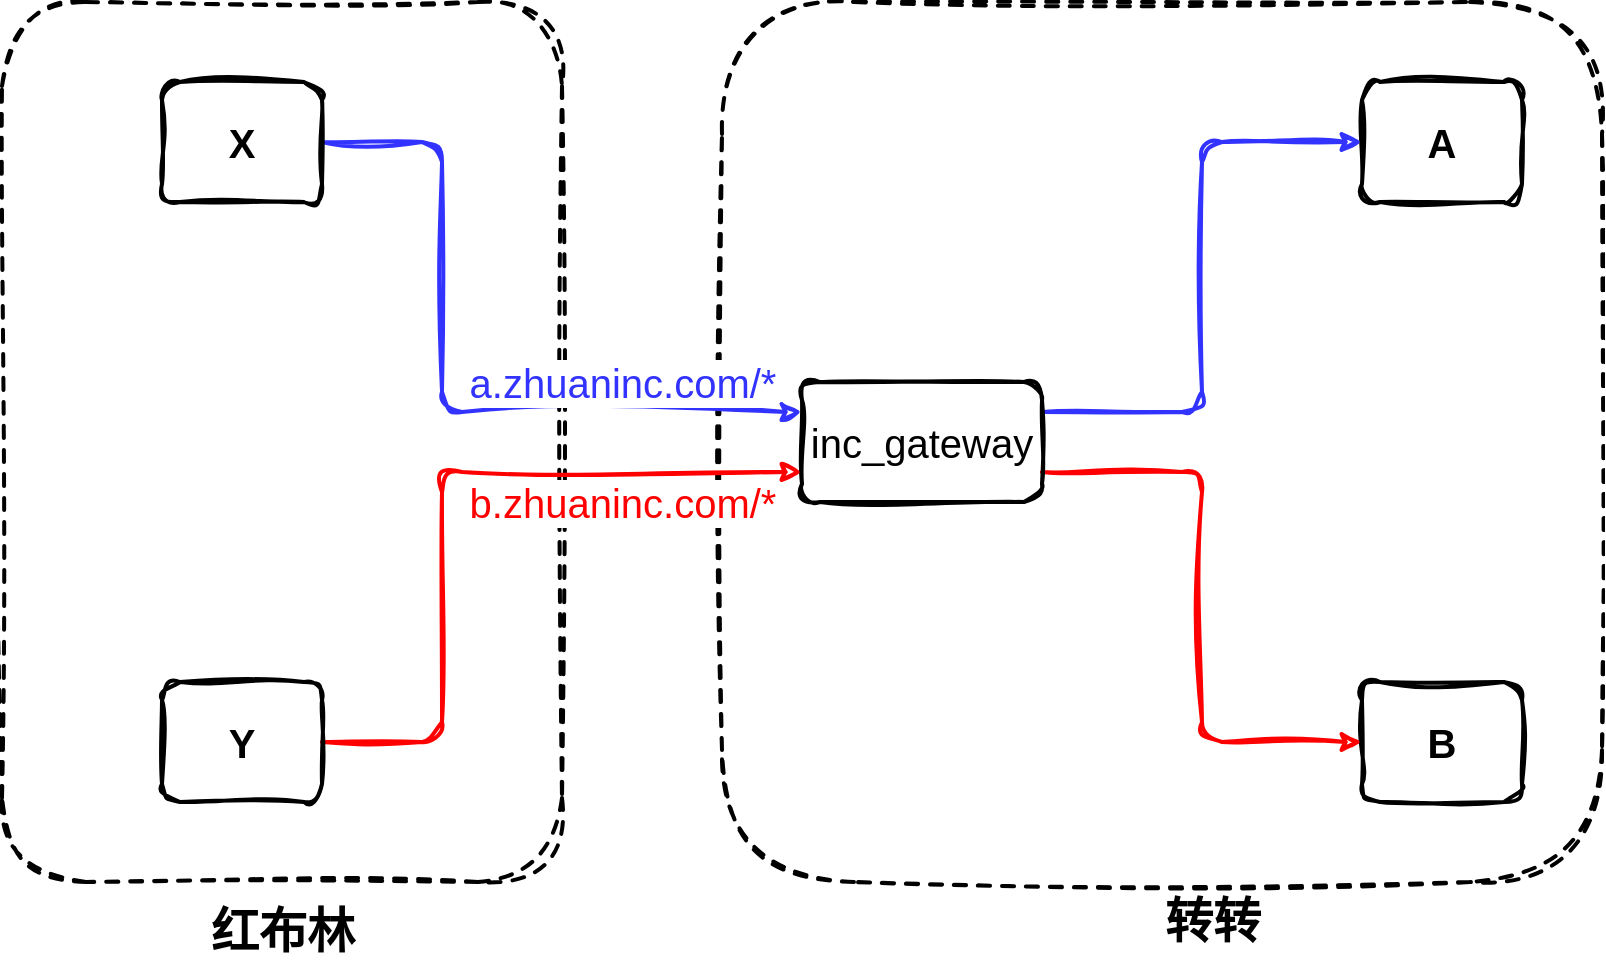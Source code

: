 <mxfile version="24.7.12">
  <diagram name="第 1 页" id="2RO07gVG7NeoAxC_Dsn3">
    <mxGraphModel dx="1768" dy="650" grid="1" gridSize="10" guides="1" tooltips="1" connect="1" arrows="1" fold="1" page="1" pageScale="1" pageWidth="827" pageHeight="1169" math="0" shadow="0">
      <root>
        <mxCell id="0" />
        <mxCell id="1" parent="0" />
        <mxCell id="cziq57MLG6xuVfQF1vAD-1" value="" style="rounded=1;whiteSpace=wrap;html=1;fillColor=none;dashed=1;strokeWidth=2;sketch=1;curveFitting=1;jiggle=2;" vertex="1" parent="1">
          <mxGeometry x="200" y="120" width="440" height="440" as="geometry" />
        </mxCell>
        <mxCell id="cziq57MLG6xuVfQF1vAD-2" value="&lt;font style=&quot;font-size: 20px;&quot;&gt;&lt;b&gt;A&lt;/b&gt;&lt;/font&gt;" style="rounded=1;whiteSpace=wrap;html=1;fillColor=none;strokeWidth=2;sketch=1;curveFitting=1;jiggle=2;" vertex="1" parent="1">
          <mxGeometry x="520" y="160" width="80" height="60" as="geometry" />
        </mxCell>
        <mxCell id="cziq57MLG6xuVfQF1vAD-3" value="&lt;span style=&quot;font-size: 20px;&quot;&gt;&lt;b&gt;B&lt;/b&gt;&lt;/span&gt;" style="rounded=1;whiteSpace=wrap;html=1;fillColor=none;strokeWidth=2;sketch=1;curveFitting=1;jiggle=2;" vertex="1" parent="1">
          <mxGeometry x="520" y="460" width="80" height="60" as="geometry" />
        </mxCell>
        <mxCell id="cziq57MLG6xuVfQF1vAD-5" style="edgeStyle=orthogonalEdgeStyle;rounded=1;orthogonalLoop=1;jettySize=auto;html=1;entryX=0;entryY=0.5;entryDx=0;entryDy=0;strokeWidth=2;strokeColor=#3333FF;exitX=1;exitY=0.25;exitDx=0;exitDy=0;sketch=1;curveFitting=1;jiggle=2;" edge="1" parent="1" source="cziq57MLG6xuVfQF1vAD-4" target="cziq57MLG6xuVfQF1vAD-2">
          <mxGeometry relative="1" as="geometry">
            <mxPoint x="380" y="320" as="sourcePoint" />
          </mxGeometry>
        </mxCell>
        <mxCell id="cziq57MLG6xuVfQF1vAD-7" style="edgeStyle=orthogonalEdgeStyle;rounded=1;orthogonalLoop=1;jettySize=auto;html=1;exitX=1;exitY=0.75;exitDx=0;exitDy=0;entryX=0;entryY=0.5;entryDx=0;entryDy=0;strokeWidth=2;strokeColor=#FF0000;sketch=1;curveFitting=1;jiggle=2;" edge="1" parent="1" source="cziq57MLG6xuVfQF1vAD-4" target="cziq57MLG6xuVfQF1vAD-3">
          <mxGeometry relative="1" as="geometry">
            <Array as="points">
              <mxPoint x="440" y="355" />
              <mxPoint x="440" y="490" />
            </Array>
          </mxGeometry>
        </mxCell>
        <mxCell id="cziq57MLG6xuVfQF1vAD-4" value="&lt;font style=&quot;font-size: 20px;&quot;&gt;inc_gateway&lt;/font&gt;" style="rounded=1;whiteSpace=wrap;html=1;fillColor=none;strokeWidth=2;sketch=1;curveFitting=1;jiggle=2;" vertex="1" parent="1">
          <mxGeometry x="240" y="310" width="120" height="60" as="geometry" />
        </mxCell>
        <mxCell id="cziq57MLG6xuVfQF1vAD-8" value="&lt;font style=&quot;font-size: 24px;&quot;&gt;&lt;b&gt;转转&lt;/b&gt;&lt;/font&gt;" style="text;html=1;align=center;verticalAlign=middle;resizable=0;points=[];autosize=1;strokeColor=none;fillColor=none;sketch=1;curveFitting=1;jiggle=2;rounded=1;" vertex="1" parent="1">
          <mxGeometry x="410" y="560" width="70" height="40" as="geometry" />
        </mxCell>
        <mxCell id="cziq57MLG6xuVfQF1vAD-10" value="" style="rounded=1;whiteSpace=wrap;html=1;fillColor=none;dashed=1;strokeWidth=2;sketch=1;curveFitting=1;jiggle=2;" vertex="1" parent="1">
          <mxGeometry x="-160" y="120" width="280" height="440" as="geometry" />
        </mxCell>
        <mxCell id="cziq57MLG6xuVfQF1vAD-25" style="edgeStyle=orthogonalEdgeStyle;rounded=1;orthogonalLoop=1;jettySize=auto;html=1;exitX=1;exitY=0.5;exitDx=0;exitDy=0;entryX=0;entryY=0.25;entryDx=0;entryDy=0;strokeWidth=2;strokeColor=#3333FF;sketch=1;curveFitting=1;jiggle=2;" edge="1" parent="1" source="cziq57MLG6xuVfQF1vAD-11" target="cziq57MLG6xuVfQF1vAD-4">
          <mxGeometry relative="1" as="geometry">
            <Array as="points">
              <mxPoint x="60" y="190" />
              <mxPoint x="60" y="325" />
            </Array>
          </mxGeometry>
        </mxCell>
        <mxCell id="cziq57MLG6xuVfQF1vAD-11" value="&lt;font style=&quot;font-size: 20px;&quot;&gt;&lt;b&gt;X&lt;/b&gt;&lt;/font&gt;" style="rounded=1;whiteSpace=wrap;html=1;fillColor=none;strokeWidth=2;sketch=1;curveFitting=1;jiggle=2;" vertex="1" parent="1">
          <mxGeometry x="-80" y="160" width="80" height="60" as="geometry" />
        </mxCell>
        <mxCell id="cziq57MLG6xuVfQF1vAD-23" style="edgeStyle=orthogonalEdgeStyle;rounded=1;orthogonalLoop=1;jettySize=auto;html=1;exitX=1;exitY=0.5;exitDx=0;exitDy=0;entryX=0;entryY=0.75;entryDx=0;entryDy=0;strokeColor=#FF0000;strokeWidth=2;sketch=1;curveFitting=1;jiggle=2;" edge="1" parent="1" source="cziq57MLG6xuVfQF1vAD-12" target="cziq57MLG6xuVfQF1vAD-4">
          <mxGeometry relative="1" as="geometry">
            <Array as="points">
              <mxPoint x="60" y="490" />
              <mxPoint x="60" y="355" />
            </Array>
          </mxGeometry>
        </mxCell>
        <mxCell id="cziq57MLG6xuVfQF1vAD-12" value="&lt;span style=&quot;font-size: 20px;&quot;&gt;&lt;b&gt;Y&lt;/b&gt;&lt;/span&gt;" style="rounded=1;whiteSpace=wrap;html=1;fillColor=none;strokeWidth=2;sketch=1;curveFitting=1;jiggle=2;" vertex="1" parent="1">
          <mxGeometry x="-80" y="460" width="80" height="60" as="geometry" />
        </mxCell>
        <mxCell id="cziq57MLG6xuVfQF1vAD-16" value="&lt;font style=&quot;font-size: 24px;&quot;&gt;&lt;b&gt;红布林&lt;/b&gt;&lt;/font&gt;" style="text;html=1;align=center;verticalAlign=middle;resizable=0;points=[];autosize=1;strokeColor=none;fillColor=none;sketch=1;curveFitting=1;jiggle=2;rounded=1;" vertex="1" parent="1">
          <mxGeometry x="-70" y="565" width="100" height="40" as="geometry" />
        </mxCell>
        <mxCell id="cziq57MLG6xuVfQF1vAD-22" value="&lt;font color=&quot;#3333ff&quot; style=&quot;font-size: 20px;&quot;&gt;a.zhuaninc.com/*&lt;/font&gt;" style="edgeLabel;html=1;align=center;verticalAlign=middle;resizable=0;points=[];sketch=1;curveFitting=1;jiggle=2;rounded=1;" vertex="1" connectable="0" parent="1">
          <mxGeometry x="150" y="310" as="geometry" />
        </mxCell>
        <mxCell id="cziq57MLG6xuVfQF1vAD-26" value="&lt;font color=&quot;#ff0000&quot; style=&quot;font-size: 20px;&quot;&gt;b.zhuaninc.com/*&lt;/font&gt;" style="edgeLabel;html=1;align=center;verticalAlign=middle;resizable=0;points=[];sketch=1;curveFitting=1;jiggle=2;rounded=1;" vertex="1" connectable="0" parent="1">
          <mxGeometry x="150" y="370" as="geometry" />
        </mxCell>
      </root>
    </mxGraphModel>
  </diagram>
</mxfile>
